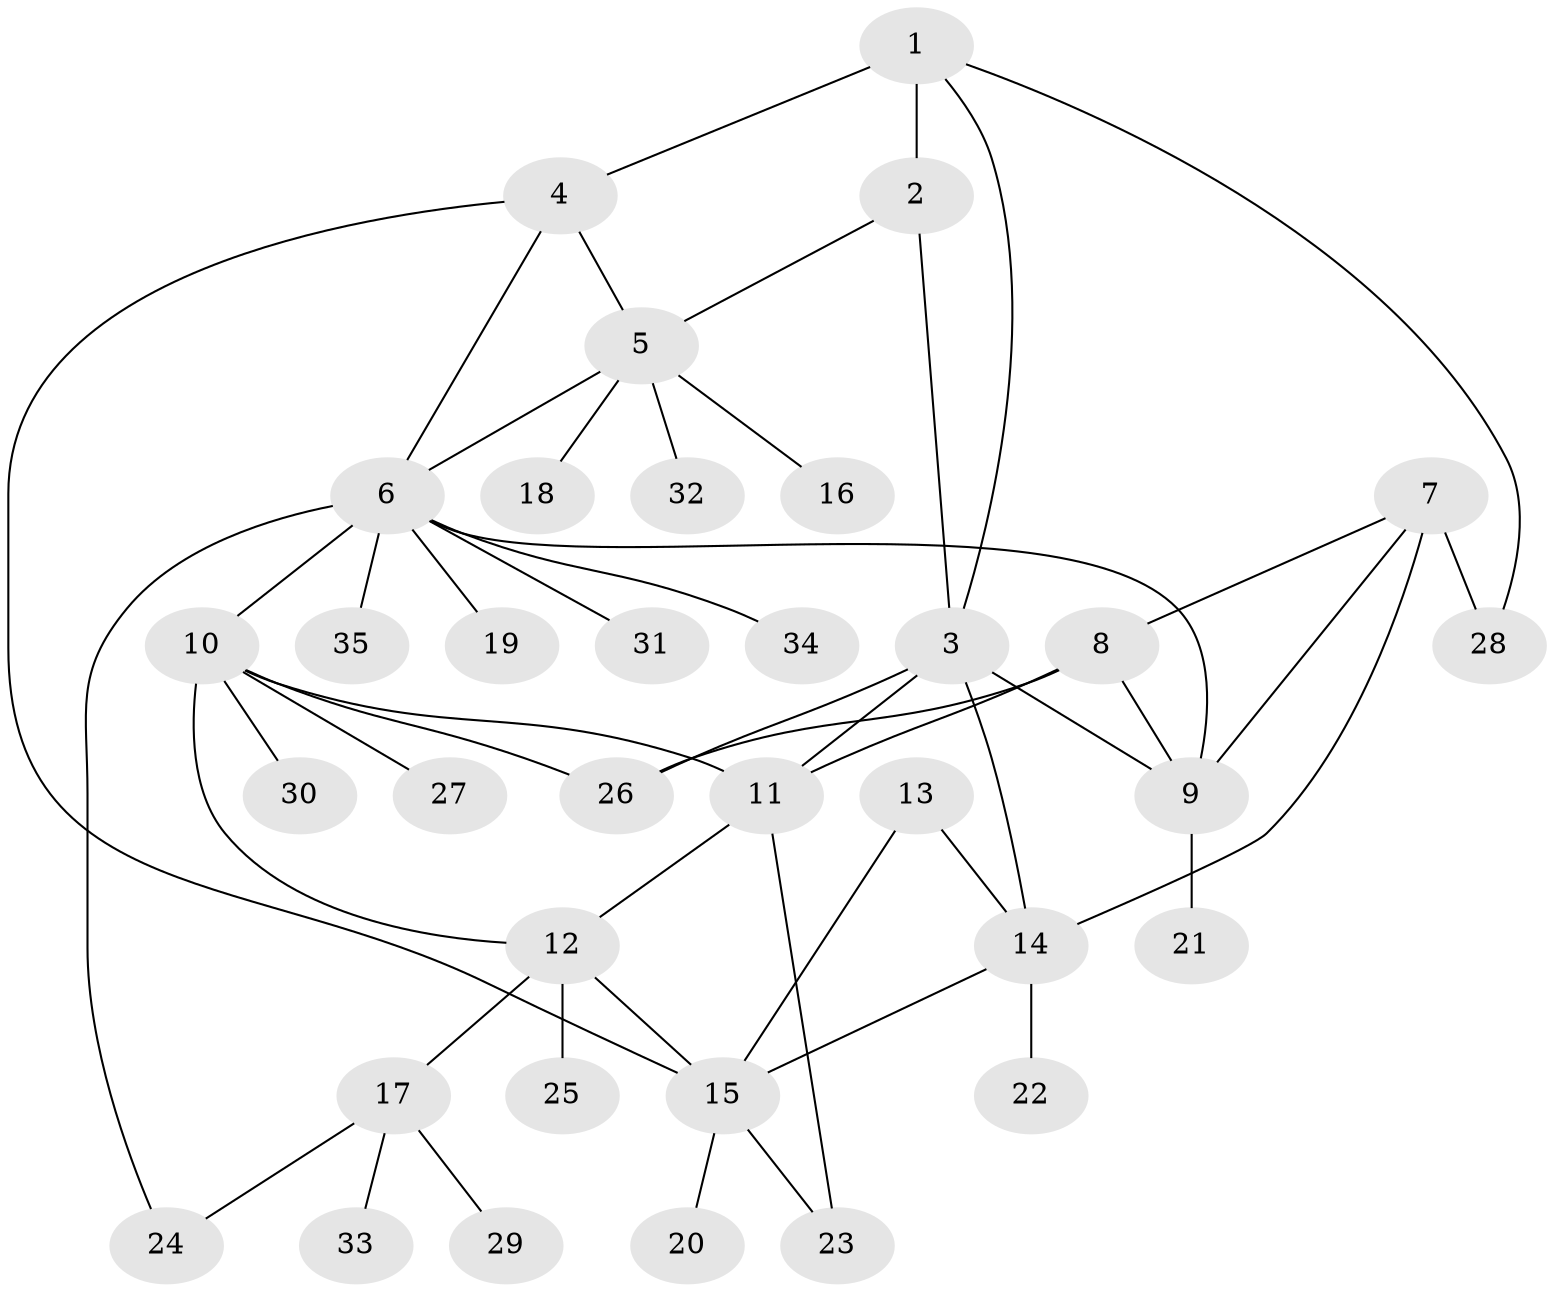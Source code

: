 // original degree distribution, {2: 0.2028985507246377, 9: 0.028985507246376812, 7: 0.07246376811594203, 5: 0.028985507246376812, 10: 0.028985507246376812, 6: 0.043478260869565216, 1: 0.5942028985507246}
// Generated by graph-tools (version 1.1) at 2025/37/03/09/25 02:37:34]
// undirected, 35 vertices, 51 edges
graph export_dot {
graph [start="1"]
  node [color=gray90,style=filled];
  1;
  2;
  3;
  4;
  5;
  6;
  7;
  8;
  9;
  10;
  11;
  12;
  13;
  14;
  15;
  16;
  17;
  18;
  19;
  20;
  21;
  22;
  23;
  24;
  25;
  26;
  27;
  28;
  29;
  30;
  31;
  32;
  33;
  34;
  35;
  1 -- 2 [weight=6.0];
  1 -- 3 [weight=1.0];
  1 -- 4 [weight=1.0];
  1 -- 28 [weight=1.0];
  2 -- 3 [weight=1.0];
  2 -- 5 [weight=1.0];
  3 -- 9 [weight=1.0];
  3 -- 11 [weight=1.0];
  3 -- 14 [weight=1.0];
  3 -- 26 [weight=1.0];
  4 -- 5 [weight=1.0];
  4 -- 6 [weight=1.0];
  4 -- 15 [weight=1.0];
  5 -- 6 [weight=1.0];
  5 -- 16 [weight=1.0];
  5 -- 18 [weight=1.0];
  5 -- 32 [weight=1.0];
  6 -- 9 [weight=1.0];
  6 -- 10 [weight=1.0];
  6 -- 19 [weight=1.0];
  6 -- 24 [weight=1.0];
  6 -- 31 [weight=1.0];
  6 -- 34 [weight=1.0];
  6 -- 35 [weight=1.0];
  7 -- 8 [weight=1.0];
  7 -- 9 [weight=1.0];
  7 -- 14 [weight=1.0];
  7 -- 28 [weight=5.0];
  8 -- 9 [weight=1.0];
  8 -- 11 [weight=1.0];
  8 -- 26 [weight=2.0];
  9 -- 21 [weight=2.0];
  10 -- 11 [weight=1.0];
  10 -- 12 [weight=1.0];
  10 -- 26 [weight=1.0];
  10 -- 27 [weight=1.0];
  10 -- 30 [weight=1.0];
  11 -- 12 [weight=1.0];
  11 -- 23 [weight=2.0];
  12 -- 15 [weight=1.0];
  12 -- 17 [weight=1.0];
  12 -- 25 [weight=1.0];
  13 -- 14 [weight=1.0];
  13 -- 15 [weight=4.0];
  14 -- 15 [weight=1.0];
  14 -- 22 [weight=1.0];
  15 -- 20 [weight=1.0];
  15 -- 23 [weight=1.0];
  17 -- 24 [weight=1.0];
  17 -- 29 [weight=1.0];
  17 -- 33 [weight=1.0];
}
